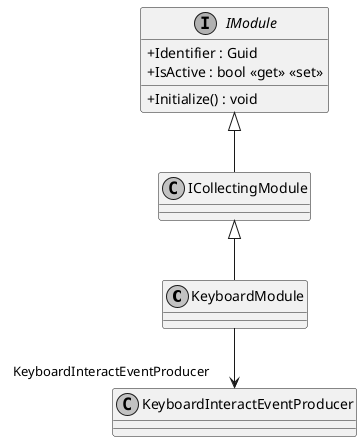 @startuml
skinparam monochrome true
skinparam ClassAttributeIconSize 0

class KeyboardModule {
}
interface IModule {
    + Identifier : Guid
    + IsActive : bool <<get>> <<set>>
    + Initialize() : void
}
IModule <|-- ICollectingModule
ICollectingModule <|-- KeyboardModule
KeyboardModule --> "  KeyboardInteractEventProducer" KeyboardInteractEventProducer
@enduml